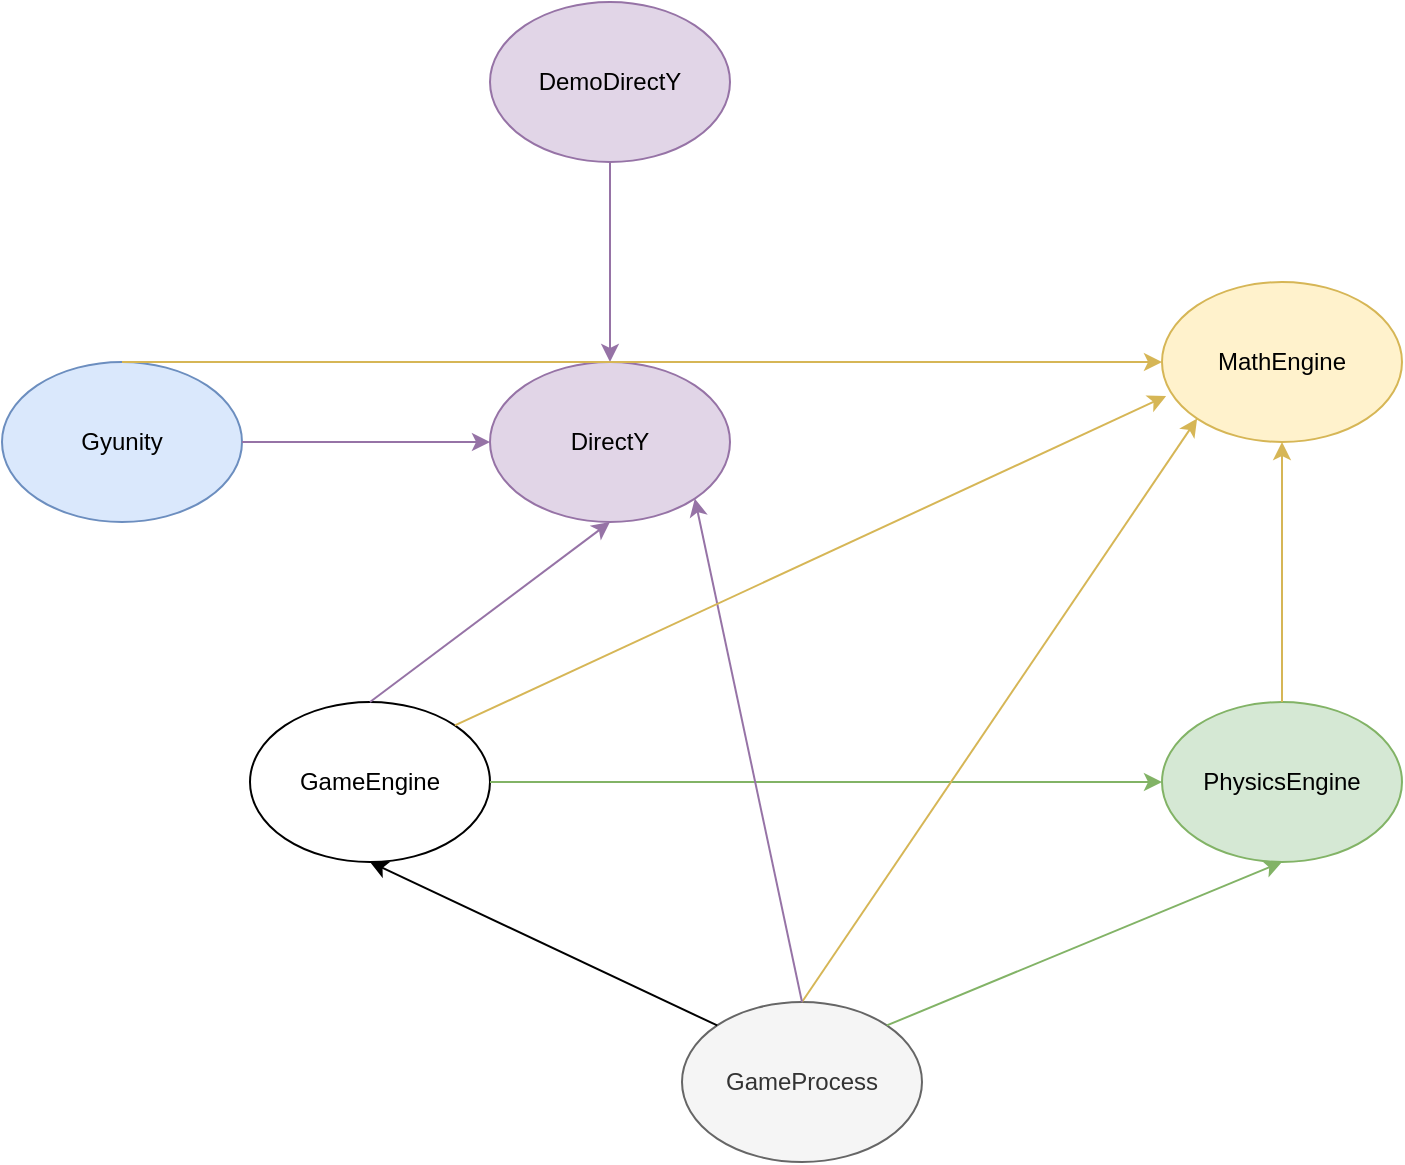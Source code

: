 <mxfile version="21.6.3" type="google">
  <diagram name="페이지-1" id="i8a4EYWm5TvvjIThWyGo">
    <mxGraphModel dx="1232" dy="1106" grid="1" gridSize="10" guides="1" tooltips="1" connect="1" arrows="1" fold="1" page="1" pageScale="1" pageWidth="827" pageHeight="1169" math="0" shadow="0">
      <root>
        <mxCell id="0" />
        <mxCell id="1" parent="0" />
        <mxCell id="V0s7xBG76CCbv8U355rR-2" value="MathEngine" style="ellipse;whiteSpace=wrap;html=1;fillColor=#fff2cc;strokeColor=#d6b656;" parent="1" vertex="1">
          <mxGeometry x="640" y="170" width="120" height="80" as="geometry" />
        </mxCell>
        <mxCell id="V0s7xBG76CCbv8U355rR-3" value="Gyunity" style="ellipse;whiteSpace=wrap;html=1;fillColor=#dae8fc;strokeColor=#6c8ebf;" parent="1" vertex="1">
          <mxGeometry x="60" y="210" width="120" height="80" as="geometry" />
        </mxCell>
        <mxCell id="V0s7xBG76CCbv8U355rR-4" value="PhysicsEngine" style="ellipse;whiteSpace=wrap;html=1;fillColor=#d5e8d4;strokeColor=#82b366;" parent="1" vertex="1">
          <mxGeometry x="640" y="380" width="120" height="80" as="geometry" />
        </mxCell>
        <mxCell id="V0s7xBG76CCbv8U355rR-6" value="GameProcess" style="ellipse;whiteSpace=wrap;html=1;fillColor=#f5f5f5;strokeColor=#666666;fontColor=#333333;" parent="1" vertex="1">
          <mxGeometry x="400" y="530" width="120" height="80" as="geometry" />
        </mxCell>
        <mxCell id="V0s7xBG76CCbv8U355rR-7" value="" style="endArrow=classic;html=1;rounded=0;exitX=0.5;exitY=0;exitDx=0;exitDy=0;entryX=0.5;entryY=1;entryDx=0;entryDy=0;fillColor=#fff2cc;strokeColor=#d6b656;" parent="1" source="V0s7xBG76CCbv8U355rR-4" target="V0s7xBG76CCbv8U355rR-2" edge="1">
          <mxGeometry width="50" height="50" relative="1" as="geometry">
            <mxPoint x="400" y="690" as="sourcePoint" />
            <mxPoint x="450" y="640" as="targetPoint" />
          </mxGeometry>
        </mxCell>
        <mxCell id="V0s7xBG76CCbv8U355rR-8" value="DirectY" style="ellipse;whiteSpace=wrap;html=1;fillColor=#e1d5e7;strokeColor=#9673a6;" parent="1" vertex="1">
          <mxGeometry x="304" y="210" width="120" height="80" as="geometry" />
        </mxCell>
        <mxCell id="V0s7xBG76CCbv8U355rR-10" value="" style="endArrow=classic;html=1;rounded=0;exitX=1;exitY=0.5;exitDx=0;exitDy=0;entryX=0;entryY=0.5;entryDx=0;entryDy=0;fillColor=#e1d5e7;strokeColor=#9673a6;" parent="1" source="V0s7xBG76CCbv8U355rR-3" target="V0s7xBG76CCbv8U355rR-8" edge="1">
          <mxGeometry width="50" height="50" relative="1" as="geometry">
            <mxPoint x="400" y="690" as="sourcePoint" />
            <mxPoint x="390" y="430" as="targetPoint" />
            <Array as="points" />
          </mxGeometry>
        </mxCell>
        <mxCell id="V0s7xBG76CCbv8U355rR-11" value="GameEngine" style="ellipse;whiteSpace=wrap;html=1;" parent="1" vertex="1">
          <mxGeometry x="184" y="380" width="120" height="80" as="geometry" />
        </mxCell>
        <mxCell id="V0s7xBG76CCbv8U355rR-12" value="" style="endArrow=classic;html=1;rounded=0;exitX=0.5;exitY=0;exitDx=0;exitDy=0;entryX=0.5;entryY=1;entryDx=0;entryDy=0;fillColor=#e1d5e7;strokeColor=#9673a6;" parent="1" source="V0s7xBG76CCbv8U355rR-11" target="V0s7xBG76CCbv8U355rR-8" edge="1">
          <mxGeometry width="50" height="50" relative="1" as="geometry">
            <mxPoint x="400" y="690" as="sourcePoint" />
            <mxPoint x="450" y="640" as="targetPoint" />
          </mxGeometry>
        </mxCell>
        <mxCell id="V0s7xBG76CCbv8U355rR-13" value="" style="endArrow=classic;html=1;rounded=0;exitX=1;exitY=0.5;exitDx=0;exitDy=0;entryX=0;entryY=0.5;entryDx=0;entryDy=0;fillColor=#d5e8d4;strokeColor=#82b366;" parent="1" source="V0s7xBG76CCbv8U355rR-11" target="V0s7xBG76CCbv8U355rR-4" edge="1">
          <mxGeometry width="50" height="50" relative="1" as="geometry">
            <mxPoint x="400" y="690" as="sourcePoint" />
            <mxPoint x="450" y="640" as="targetPoint" />
          </mxGeometry>
        </mxCell>
        <mxCell id="V0s7xBG76CCbv8U355rR-14" value="" style="endArrow=classic;html=1;rounded=0;exitX=1;exitY=0;exitDx=0;exitDy=0;entryX=0.5;entryY=1;entryDx=0;entryDy=0;fillColor=#d5e8d4;strokeColor=#82b366;" parent="1" source="V0s7xBG76CCbv8U355rR-6" target="V0s7xBG76CCbv8U355rR-4" edge="1">
          <mxGeometry width="50" height="50" relative="1" as="geometry">
            <mxPoint x="400" y="690" as="sourcePoint" />
            <mxPoint x="450" y="640" as="targetPoint" />
          </mxGeometry>
        </mxCell>
        <mxCell id="V0s7xBG76CCbv8U355rR-15" value="" style="endArrow=classic;html=1;rounded=0;exitX=0;exitY=0;exitDx=0;exitDy=0;entryX=0.5;entryY=1;entryDx=0;entryDy=0;" parent="1" source="V0s7xBG76CCbv8U355rR-6" target="V0s7xBG76CCbv8U355rR-11" edge="1">
          <mxGeometry width="50" height="50" relative="1" as="geometry">
            <mxPoint x="400" y="690" as="sourcePoint" />
            <mxPoint x="450" y="640" as="targetPoint" />
          </mxGeometry>
        </mxCell>
        <mxCell id="V0s7xBG76CCbv8U355rR-17" value="" style="endArrow=classic;html=1;rounded=0;entryX=0;entryY=1;entryDx=0;entryDy=0;exitX=0.5;exitY=0;exitDx=0;exitDy=0;fillColor=#fff2cc;strokeColor=#d6b656;" parent="1" source="V0s7xBG76CCbv8U355rR-6" target="V0s7xBG76CCbv8U355rR-2" edge="1">
          <mxGeometry width="50" height="50" relative="1" as="geometry">
            <mxPoint x="400" y="690" as="sourcePoint" />
            <mxPoint x="450" y="640" as="targetPoint" />
          </mxGeometry>
        </mxCell>
        <mxCell id="V0s7xBG76CCbv8U355rR-18" value="" style="endArrow=classic;html=1;rounded=0;entryX=1;entryY=1;entryDx=0;entryDy=0;exitX=0.5;exitY=0;exitDx=0;exitDy=0;fillColor=#e1d5e7;strokeColor=#9673a6;" parent="1" source="V0s7xBG76CCbv8U355rR-6" target="V0s7xBG76CCbv8U355rR-8" edge="1">
          <mxGeometry width="50" height="50" relative="1" as="geometry">
            <mxPoint x="400" y="690" as="sourcePoint" />
            <mxPoint x="450" y="640" as="targetPoint" />
          </mxGeometry>
        </mxCell>
        <mxCell id="V0s7xBG76CCbv8U355rR-21" value="DemoDirectY" style="ellipse;whiteSpace=wrap;html=1;fillColor=#e1d5e7;strokeColor=#9673a6;" parent="1" vertex="1">
          <mxGeometry x="304" y="30" width="120" height="80" as="geometry" />
        </mxCell>
        <mxCell id="V0s7xBG76CCbv8U355rR-22" value="" style="endArrow=classic;html=1;rounded=0;exitX=0.5;exitY=1;exitDx=0;exitDy=0;entryX=0.5;entryY=0;entryDx=0;entryDy=0;fillColor=#e1d5e7;strokeColor=#9673a6;" parent="1" source="V0s7xBG76CCbv8U355rR-21" target="V0s7xBG76CCbv8U355rR-8" edge="1">
          <mxGeometry width="50" height="50" relative="1" as="geometry">
            <mxPoint x="400" y="690" as="sourcePoint" />
            <mxPoint x="450" y="640" as="targetPoint" />
          </mxGeometry>
        </mxCell>
        <mxCell id="V0s7xBG76CCbv8U355rR-23" value="" style="endArrow=classic;html=1;rounded=0;entryX=0;entryY=0.5;entryDx=0;entryDy=0;exitX=0.5;exitY=0;exitDx=0;exitDy=0;fillColor=#fff2cc;strokeColor=#d6b656;" parent="1" source="V0s7xBG76CCbv8U355rR-3" target="V0s7xBG76CCbv8U355rR-2" edge="1">
          <mxGeometry width="50" height="50" relative="1" as="geometry">
            <mxPoint x="400" y="690" as="sourcePoint" />
            <mxPoint x="450" y="640" as="targetPoint" />
          </mxGeometry>
        </mxCell>
        <mxCell id="V0s7xBG76CCbv8U355rR-27" value="" style="endArrow=classic;html=1;rounded=0;exitX=1;exitY=0;exitDx=0;exitDy=0;entryX=0.017;entryY=0.713;entryDx=0;entryDy=0;entryPerimeter=0;fillColor=#fff2cc;strokeColor=#d6b656;" parent="1" source="V0s7xBG76CCbv8U355rR-11" target="V0s7xBG76CCbv8U355rR-2" edge="1">
          <mxGeometry width="50" height="50" relative="1" as="geometry">
            <mxPoint x="390" y="480" as="sourcePoint" />
            <mxPoint x="440" y="430" as="targetPoint" />
          </mxGeometry>
        </mxCell>
      </root>
    </mxGraphModel>
  </diagram>
</mxfile>

